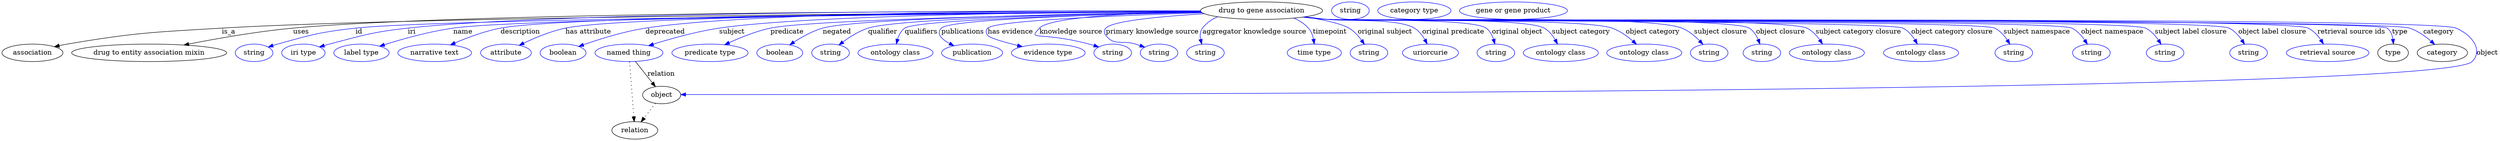 digraph {
	graph [bb="0,0,5109.4,283"];
	node [label="\N"];
	"drug to gene association"	[height=0.5,
		label="drug to gene association",
		pos="2577.4,265",
		width=3.4664];
	association	[height=0.5,
		pos="62.394,178",
		width=1.7332];
	"drug to gene association" -> association	[label=is_a,
		lp="464.39,221.5",
		pos="e,107.28,190.69 2452.8,263.38 2059,261.19 843.7,252.66 450.39,229 309,220.49 273.02,219.88 133.39,196 128.08,195.09 122.58,194.02 \
117.09,192.86"];
	"drug to entity association mixin"	[height=0.5,
		pos="301.39,178",
		width=4.4052];
	"drug to gene association" -> "drug to entity association mixin"	[label=uses,
		lp="612.89,221.5",
		pos="e,372.53,194.14 2452.5,264.25 2076.4,264.61 958.91,262.73 596.39,229 523.54,222.22 441.55,207.77 382.54,196.13"];
	id	[color=blue,
		height=0.5,
		label=string,
		pos="516.39,178",
		width=1.0652];
	"drug to gene association" -> id	[color=blue,
		label=id,
		lp="731.39,221.5",
		pos="e,545.38,189.98 2453.2,262.98 2065.8,259.63 894.77,248.01 724.39,229 652.23,220.95 634.34,215.5 564.39,196 561.29,195.13 558.09,\
194.17 554.89,193.15",
		style=solid];
	iri	[color=blue,
		height=0.5,
		label="iri type",
		pos="617.39,178",
		width=1.2277];
	"drug to gene association" -> iri	[color=blue,
		label=iri,
		lp="839.39,221.5",
		pos="e,650.31,190.17 2452.4,264.45 2107.3,265.22 1145.7,264.07 831.39,229 758.8,220.9 741.05,214.52 670.39,196 667.02,195.12 663.54,194.14 \
660.06,193.12",
		style=solid];
	name	[color=blue,
		height=0.5,
		label="label type",
		pos="736.39,178",
		width=1.5707];
	"drug to gene association" -> name	[color=blue,
		label=name,
		lp="944.39,221.5",
		pos="e,773.66,191.74 2453.2,263.08 2094.6,260.18 1073.9,250.16 924.39,229 875.43,222.07 820.98,206.71 783.33,194.83",
		style=solid];
	description	[color=blue,
		height=0.5,
		label="narrative text",
		pos="886.39,178",
		width=2.0943];
	"drug to gene association" -> description	[color=blue,
		label=description,
		lp="1060.9,221.5",
		pos="e,918.28,194.37 2452.9,263.59 2108.5,262.11 1159.1,255.65 1020.4,229 988.14,222.8 953.45,209.66 927.45,198.41",
		style=solid];
	"has attribute"	[color=blue,
		height=0.5,
		label=attribute,
		pos="1031.4,178",
		width=1.4443];
	"drug to gene association" -> "has attribute"	[color=blue,
		label="has attribute",
		lp="1200.4,221.5",
		pos="e,1058.6,193.51 2452.9,263.52 2129.3,261.92 1278.4,255.23 1153.4,229 1123.5,222.72 1091.5,209.38 1067.9,198.06",
		style=solid];
	deprecated	[color=blue,
		height=0.5,
		label=boolean,
		pos="1148.4,178",
		width=1.2999];
	"drug to gene association" -> deprecated	[color=blue,
		label=deprecated,
		lp="1356.9,221.5",
		pos="e,1180.3,191.29 2452.5,264.59 2178.7,265.24 1532.4,262.96 1316.4,229 1272.2,222.05 1223.4,206.6 1189.8,194.7",
		style=solid];
	subject	[color=blue,
		height=0.5,
		label="named thing",
		pos="1282.4,178",
		width=1.9318];
	"drug to gene association" -> subject	[color=blue,
		label=subject,
		lp="1493.4,221.5",
		pos="e,1322.6,192.78 2452.9,263.71 2204.3,262.54 1654,256.78 1467.4,229 1420.9,222.08 1369.4,207.58 1332.6,195.97",
		style=solid];
	predicate	[color=blue,
		height=0.5,
		label="predicate type",
		pos="1448.4,178",
		width=2.1665];
	"drug to gene association" -> predicate	[color=blue,
		label=predicate,
		lp="1605.4,221.5",
		pos="e,1478.8,194.87 2454.2,262.13 2204.5,257.99 1655.5,246.96 1571.4,229 1542.5,222.82 1511.6,210.27 1488.1,199.3",
		style=solid];
	negated	[color=blue,
		height=0.5,
		label=boolean,
		pos="1591.4,178",
		width=1.2999];
	"drug to gene association" -> negated	[color=blue,
		label=negated,
		lp="1707.4,221.5",
		pos="e,1611.6,194.38 2453.6,262.47 2224.4,259.14 1750.8,249.83 1678.4,229 1657.5,222.98 1636.3,210.94 1620,200.18",
		style=solid];
	qualifier	[color=blue,
		height=0.5,
		label=string,
		pos="1694.4,178",
		width=1.0652];
	"drug to gene association" -> qualifier	[color=blue,
		label=qualifier,
		lp="1801.4,221.5",
		pos="e,1711.6,194.11 2454,262.21 2244.2,258.65 1834.5,249.18 1771.4,229 1752.7,223.01 1734.1,211.17 1719.9,200.53",
		style=solid];
	qualifiers	[color=blue,
		height=0.5,
		label="ontology class",
		pos="1827.4,178",
		width=2.1304];
	"drug to gene association" -> qualifiers	[color=blue,
		label=qualifiers,
		lp="1879.9,221.5",
		pos="e,1829.2,196.28 2454.8,261.61 2253,257.18 1870.5,246.52 1846.4,229 1838.9,223.59 1834.4,214.87 1831.7,206.21",
		style=solid];
	publications	[color=blue,
		height=0.5,
		label=publication,
		pos="1984.4,178",
		width=1.7332];
	"drug to gene association" -> publications	[color=blue,
		label=publications,
		lp="1965.4,221.5",
		pos="e,1947.2,192.57 2454.4,261.75 2269.5,257.76 1939.4,248.01 1921.4,229 1910.4,217.37 1921.9,206.12 1938,197.25",
		style=solid];
	"has evidence"	[color=blue,
		height=0.5,
		label="evidence type",
		pos="2140.4,178",
		width=2.0943];
	"drug to gene association" -> "has evidence"	[color=blue,
		label="has evidence",
		lp="2062.9,221.5",
		pos="e,2087.2,190.86 2456.4,260.62 2295.9,255.53 2031.2,244.8 2016.4,229 2011.8,224.14 2012.4,219.32 2016.4,214 2020.5,208.58 2048.7,\
200.4 2077.2,193.32",
		style=solid];
	"knowledge source"	[color=blue,
		height=0.5,
		label=string,
		pos="2272.4,178",
		width=1.0652];
	"drug to gene association" -> "knowledge source"	[color=blue,
		label="knowledge source",
		lp="2186.9,221.5",
		pos="e,2243.7,190.03 2453.3,262.95 2326.4,260.55 2144.5,252.92 2122.4,229 2097.1,201.74 2121.3,223.14 2224.4,196 2227.6,195.17 2230.8,\
194.22 2234.1,193.21",
		style=solid];
	"primary knowledge source"	[color=blue,
		height=0.5,
		label=string,
		pos="2367.4,178",
		width=1.0652];
	"drug to gene association" -> "primary knowledge source"	[color=blue,
		label="primary knowledge source",
		lp="2353.4,221.5",
		pos="e,2338,189.68 2460.6,258.66 2375.2,253.52 2272.1,244.25 2258.4,229 2253.9,224.04 2254.4,219.34 2258.4,214 2275.3,191.36 2292.5,204.72 \
2319.4,196 2322.3,195.05 2325.4,194.04 2328.4,193.01",
		style=solid];
	"aggregator knowledge source"	[color=blue,
		height=0.5,
		label=string,
		pos="2462.4,178",
		width=1.0652];
	"drug to gene association" -> "aggregator knowledge source"	[color=blue,
		label="aggregator knowledge source",
		lp="2562.9,221.5",
		pos="e,2454.8,195.86 2487.4,252.44 2475.3,247.11 2464.3,239.58 2456.4,229 2451.4,222.42 2451,213.91 2452.3,205.78",
		style=solid];
	timepoint	[color=blue,
		height=0.5,
		label="time type",
		pos="2685.4,178",
		width=1.5346];
	"drug to gene association" -> timepoint	[color=blue,
		label=timepoint,
		lp="2717.4,221.5",
		pos="e,2685.2,196.16 2643.7,249.66 2654.8,244.69 2665.4,238 2673.4,229 2679,222.72 2682.1,214.29 2683.8,206.15",
		style=solid];
	"original subject"	[color=blue,
		height=0.5,
		label=string,
		pos="2797.4,178",
		width=1.0652];
	"drug to gene association" -> "original subject"	[color=blue,
		label="original subject",
		lp="2830.4,221.5",
		pos="e,2788.1,195.53 2666.3,252.34 2703.1,246.35 2740.8,238.34 2756.4,229 2766.7,222.83 2775.6,213.06 2782.4,203.79",
		style=solid];
	"original predicate"	[color=blue,
		height=0.5,
		label=uriorcurie,
		pos="2923.4,178",
		width=1.5887];
	"drug to gene association" -> "original predicate"	[color=blue,
		label="original predicate",
		lp="2969.9,221.5",
		pos="e,2916.7,196.34 2666.7,252.34 2681.6,250.49 2696.9,248.64 2711.4,247 2751.1,242.48 2856.2,249.69 2890.4,229 2899.5,223.49 2906.6,\
214.38 2911.9,205.44",
		style=solid];
	"original object"	[color=blue,
		height=0.5,
		label=string,
		pos="3057.4,178",
		width=1.0652];
	"drug to gene association" -> "original object"	[color=blue,
		label="original object",
		lp="3100.9,221.5",
		pos="e,3055.2,196.28 2664.5,252.04 2680.1,250.16 2696.2,248.38 2711.4,247 2747.5,243.72 3007.9,250.16 3037.4,229 3044.9,223.59 3049.6,\
214.87 3052.6,206.21",
		style=solid];
	"subject category"	[color=blue,
		height=0.5,
		label="ontology class",
		pos="3190.4,178",
		width=2.1304];
	"drug to gene association" -> "subject category"	[color=blue,
		label="subject category",
		lp="3231.9,221.5",
		pos="e,3183.7,196.1 2663.8,251.94 2679.6,250.04 2696,248.29 2711.4,247 2760.7,242.88 3113.1,253.03 3156.4,229 3166,223.65 3173.5,214.27 \
3178.9,205.08",
		style=solid];
	"object category"	[color=blue,
		height=0.5,
		label="ontology class",
		pos="3361.4,178",
		width=2.1304];
	"drug to gene association" -> "object category"	[color=blue,
		label="object category",
		lp="3378.9,221.5",
		pos="e,3345.5,195.62 2663.1,251.9 2679.1,249.98 2695.7,248.23 2711.4,247 2776.1,241.91 3234.2,250.62 3295.4,229 3311.1,223.44 3326.2,\
212.62 3337.9,202.47",
		style=solid];
	"subject closure"	[color=blue,
		height=0.5,
		label=string,
		pos="3494.4,178",
		width=1.0652];
	"drug to gene association" -> "subject closure"	[color=blue,
		label="subject closure",
		lp="3517.9,221.5",
		pos="e,3481.6,195.37 2663,251.82 2679.1,249.91 2695.7,248.18 2711.4,247 2792,240.91 3363.3,258.73 3438.4,229 3452.3,223.5 3465,212.88 \
3474.8,202.84",
		style=solid];
	"object closure"	[color=blue,
		height=0.5,
		label=string,
		pos="3602.4,178",
		width=1.0652];
	"drug to gene association" -> "object closure"	[color=blue,
		label="object closure",
		lp="3640.4,221.5",
		pos="e,3598.4,196.04 2662.7,251.81 2678.8,249.89 2695.6,248.16 2711.4,247 2759.3,243.47 3535.6,254.37 3576.4,229 3584.9,223.69 3590.8,\
214.58 3594.8,205.58",
		style=solid];
	"subject category closure"	[color=blue,
		height=0.5,
		label="ontology class",
		pos="3735.4,178",
		width=2.1304];
	"drug to gene association" -> "subject category closure"	[color=blue,
		label="subject category closure",
		lp="3799.9,221.5",
		pos="e,3726.5,196.27 2662.7,251.78 2678.8,249.86 2695.6,248.14 2711.4,247 2765.9,243.06 3645.2,252.81 3694.4,229 3705.2,223.75 3714.2,\
214.14 3720.9,204.73",
		style=solid];
	"object category closure"	[color=blue,
		height=0.5,
		label="ontology class",
		pos="3928.4,178",
		width=2.1304];
	"drug to gene association" -> "object category closure"	[color=blue,
		label="object category closure",
		lp="3991.9,221.5",
		pos="e,3920.8,196.24 2662.3,251.78 2678.6,249.85 2695.5,248.13 2711.4,247 2744.1,244.68 3862.2,243.98 3891.4,229 3901.6,223.77 3909.7,\
214.28 3915.7,204.97",
		style=solid];
	"subject namespace"	[color=blue,
		height=0.5,
		label=string,
		pos="4118.4,178",
		width=1.0652];
	"drug to gene association" -> "subject namespace"	[color=blue,
		label="subject namespace",
		lp="4165.4,221.5",
		pos="e,4110.4,195.78 2662.3,251.76 2678.6,249.83 2695.5,248.11 2711.4,247 2749.3,244.35 4045.4,245.9 4079.4,229 4090.1,223.68 4098.8,\
213.86 4105.2,204.32",
		style=solid];
	"object namespace"	[color=blue,
		height=0.5,
		label=string,
		pos="4277.4,178",
		width=1.0652];
	"drug to gene association" -> "object namespace"	[color=blue,
		label="object namespace",
		lp="4320.4,221.5",
		pos="e,4269.1,195.8 2662.3,251.74 2678.6,249.81 2695.5,248.1 2711.4,247 2753.7,244.08 4199.3,247.59 4237.4,229 4248.3,223.7 4257.1,213.88 \
4263.7,204.34",
		style=solid];
	"subject label closure"	[color=blue,
		height=0.5,
		label=string,
		pos="4428.4,178",
		width=1.0652];
	"drug to gene association" -> "subject label closure"	[color=blue,
		label="subject label closure",
		lp="4481.4,221.5",
		pos="e,4420.1,195.8 2662.3,251.73 2678.6,249.8 2695.5,248.09 2711.4,247 2757.9,243.81 4346.5,249.41 4388.4,229 4399.3,223.71 4408.1,213.89 \
4414.7,204.35",
		style=solid];
	"object label closure"	[color=blue,
		height=0.5,
		label=string,
		pos="4599.4,178",
		width=1.0652];
	"drug to gene association" -> "object label closure"	[color=blue,
		label="object label closure",
		lp="4647.9,221.5",
		pos="e,4591.1,195.81 2662,251.76 2678.3,249.82 2695.4,248.09 2711.4,247 2762.6,243.51 4513.2,251.46 4559.4,229 4570.3,223.71 4579.1,213.9 \
4585.7,204.35",
		style=solid];
	"retrieval source ids"	[color=blue,
		height=0.5,
		label="retrieval source",
		pos="4761.4,178",
		width=2.347];
	"drug to gene association" -> "retrieval source ids"	[color=blue,
		label="retrieval source ids",
		lp="4809.9,221.5",
		pos="e,4752.8,196.3 2662,251.75 2678.3,249.81 2695.4,248.08 2711.4,247 2767.1,243.23 4671.2,253.41 4721.4,229 4732.1,223.79 4740.9,214.18 \
4747.4,204.76",
		style=solid];
	type	[height=0.5,
		pos="4895.4,178",
		width=0.86659];
	"drug to gene association" -> type	[color=blue,
		label=type,
		lp="4909.4,221.5",
		pos="e,4896.2,196.19 2662,251.74 2678.3,249.8 2695.4,248.08 2711.4,247 2741.5,244.97 4859.8,247.78 4883.4,229 4890.2,223.55 4893.6,214.93 \
4895.2,206.38",
		style=solid];
	category	[height=0.5,
		pos="4996.4,178",
		width=1.4263];
	"drug to gene association" -> category	[color=blue,
		label=category,
		lp="4988.9,221.5",
		pos="e,4980.8,195.26 2662,251.73 2678.3,249.8 2695.4,248.08 2711.4,247 2772.9,242.87 4871,248.65 4929.4,229 4945.6,223.55 4961.1,212.52 \
4973.1,202.21",
		style=solid];
	object	[height=0.5,
		pos="1349.4,91",
		width=1.0832];
	"drug to gene association" -> object	[color=blue,
		label=object,
		lp="5087.4,178",
		pos="e,1388.4,91.958 2662,251.73 2678.3,249.79 2695.4,248.08 2711.4,247 2775.5,242.7 4965.3,254.27 5024.4,229 5055.5,215.7 5080.1,184.12 \
5056.4,160 4989.2,91.552 1831.3,91.619 1398.4,91.95",
		style=solid];
	subject -> object	[label=relation,
		lp="1348.4,134.5",
		pos="e,1336.6,108.18 1295.6,160.21 1305.5,147.71 1319.1,130.45 1330.1,116.43"];
	relation	[height=0.5,
		pos="1294.4,18",
		width=1.2999];
	subject -> relation	[pos="e,1293.1,36.188 1283.7,159.79 1285.8,132.48 1289.8,78.994 1292.3,46.38",
		style=dotted];
	association_type	[color=blue,
		height=0.5,
		label=string,
		pos="2758.4,265",
		width=1.0652];
	association_category	[color=blue,
		height=0.5,
		label="category type",
		pos="2889.4,265",
		width=2.0762];
	object -> relation	[pos="e,1307.2,35.54 1336.9,73.889 1330,64.939 1321.2,53.617 1313.4,43.584",
		style=dotted];
	"drug to gene association_object"	[color=blue,
		height=0.5,
		label="gene or gene product",
		pos="3092.4,265",
		width=3.0692];
}
